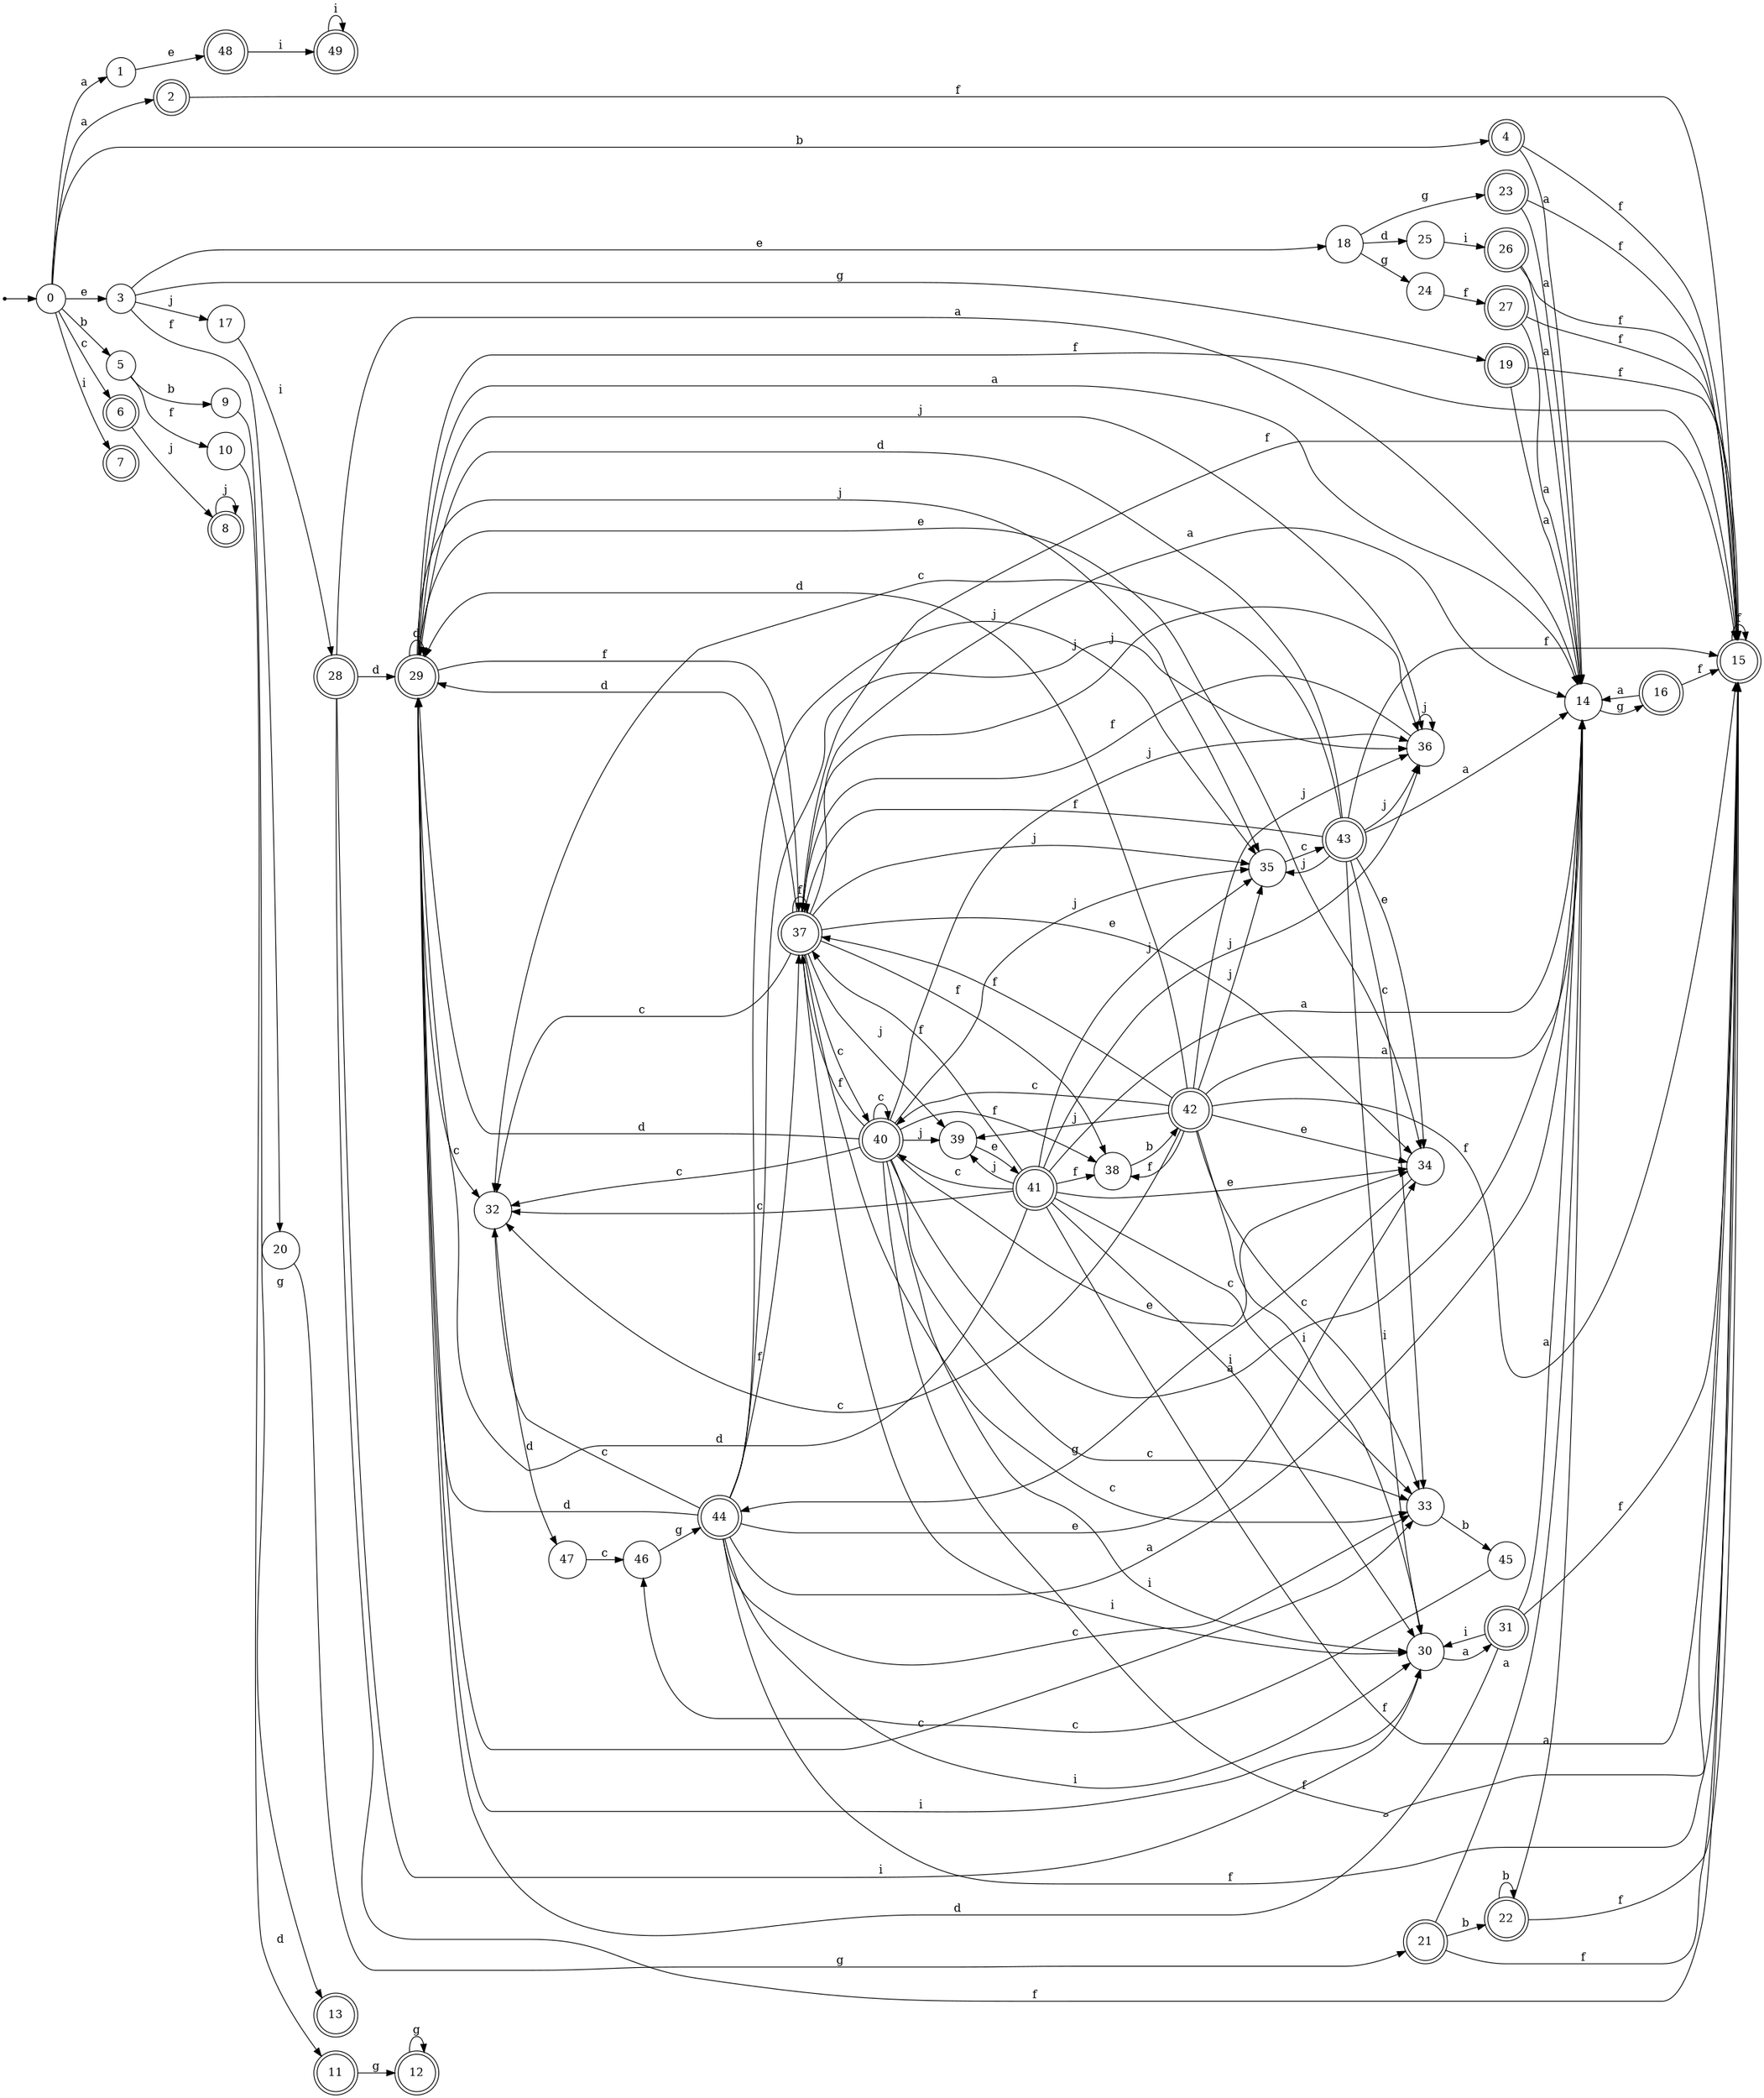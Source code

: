 digraph finite_state_machine {
rankdir=LR;
size="20,20";
node [shape = point]; "dummy0"
node [shape = circle]; "0";
"dummy0" -> "0";
node [shape = circle]; "1";
node [shape = doublecircle]; "2";node [shape = circle]; "3";
node [shape = doublecircle]; "4";node [shape = circle]; "5";
node [shape = doublecircle]; "6";node [shape = doublecircle]; "7";node [shape = doublecircle]; "8";node [shape = circle]; "9";
node [shape = circle]; "10";
node [shape = doublecircle]; "11";node [shape = doublecircle]; "12";node [shape = doublecircle]; "13";node [shape = circle]; "14";
node [shape = doublecircle]; "15";node [shape = doublecircle]; "16";node [shape = circle]; "17";
node [shape = circle]; "18";
node [shape = doublecircle]; "19";node [shape = circle]; "20";
node [shape = doublecircle]; "21";node [shape = doublecircle]; "22";node [shape = doublecircle]; "23";node [shape = circle]; "24";
node [shape = circle]; "25";
node [shape = doublecircle]; "26";node [shape = doublecircle]; "27";node [shape = doublecircle]; "28";node [shape = doublecircle]; "29";node [shape = circle]; "30";
node [shape = doublecircle]; "31";node [shape = circle]; "32";
node [shape = circle]; "33";
node [shape = circle]; "34";
node [shape = circle]; "35";
node [shape = circle]; "36";
node [shape = doublecircle]; "37";node [shape = circle]; "38";
node [shape = circle]; "39";
node [shape = doublecircle]; "40";node [shape = doublecircle]; "41";node [shape = doublecircle]; "42";node [shape = doublecircle]; "43";node [shape = doublecircle]; "44";node [shape = circle]; "45";
node [shape = circle]; "46";
node [shape = circle]; "47";
node [shape = doublecircle]; "48";node [shape = doublecircle]; "49";"0" -> "1" [label = "a"];
 "0" -> "2" [label = "a"];
 "0" -> "3" [label = "e"];
 "0" -> "4" [label = "b"];
 "0" -> "5" [label = "b"];
 "0" -> "6" [label = "c"];
 "0" -> "7" [label = "i"];
 "6" -> "8" [label = "j"];
 "8" -> "8" [label = "j"];
 "5" -> "9" [label = "b"];
 "5" -> "10" [label = "f"];
 "10" -> "11" [label = "d"];
 "11" -> "12" [label = "g"];
 "12" -> "12" [label = "g"];
 "9" -> "13" [label = "g"];
 "4" -> "14" [label = "a"];
 "4" -> "15" [label = "f"];
 "15" -> "15" [label = "f"];
 "14" -> "16" [label = "g"];
 "16" -> "14" [label = "a"];
 "16" -> "15" [label = "f"];
 "3" -> "17" [label = "j"];
 "3" -> "18" [label = "e"];
 "3" -> "19" [label = "g"];
 "3" -> "20" [label = "f"];
 "20" -> "21" [label = "g"];
 "21" -> "22" [label = "b"];
 "21" -> "14" [label = "a"];
 "21" -> "15" [label = "f"];
 "22" -> "22" [label = "b"];
 "22" -> "14" [label = "a"];
 "22" -> "15" [label = "f"];
 "19" -> "14" [label = "a"];
 "19" -> "15" [label = "f"];
 "18" -> "24" [label = "g"];
 "18" -> "23" [label = "g"];
 "18" -> "25" [label = "d"];
 "25" -> "26" [label = "i"];
 "26" -> "14" [label = "a"];
 "26" -> "15" [label = "f"];
 "24" -> "27" [label = "f"];
 "27" -> "14" [label = "a"];
 "27" -> "15" [label = "f"];
 "23" -> "14" [label = "a"];
 "23" -> "15" [label = "f"];
 "17" -> "28" [label = "i"];
 "28" -> "29" [label = "d"];
 "28" -> "30" [label = "i"];
 "28" -> "14" [label = "a"];
 "28" -> "15" [label = "f"];
 "30" -> "31" [label = "a"];
 "31" -> "30" [label = "i"];
 "31" -> "29" [label = "d"];
 "31" -> "14" [label = "a"];
 "31" -> "15" [label = "f"];
 "29" -> "29" [label = "d"];
 "29" -> "32" [label = "c"];
 "29" -> "33" [label = "c"];
 "29" -> "34" [label = "e"];
 "29" -> "35" [label = "j"];
 "29" -> "36" [label = "j"];
 "29" -> "37" [label = "f"];
 "29" -> "15" [label = "f"];
 "29" -> "30" [label = "i"];
 "29" -> "14" [label = "a"];
 "37" -> "37" [label = "f"];
 "37" -> "38" [label = "f"];
 "37" -> "15" [label = "f"];
 "37" -> "35" [label = "j"];
 "37" -> "36" [label = "j"];
 "37" -> "39" [label = "j"];
 "37" -> "40" [label = "c"];
 "37" -> "33" [label = "c"];
 "37" -> "32" [label = "c"];
 "37" -> "34" [label = "e"];
 "37" -> "29" [label = "d"];
 "37" -> "30" [label = "i"];
 "37" -> "14" [label = "a"];
 "40" -> "40" [label = "c"];
 "40" -> "33" [label = "c"];
 "40" -> "32" [label = "c"];
 "40" -> "37" [label = "f"];
 "40" -> "38" [label = "f"];
 "40" -> "15" [label = "f"];
 "40" -> "35" [label = "j"];
 "40" -> "36" [label = "j"];
 "40" -> "39" [label = "j"];
 "40" -> "34" [label = "e"];
 "40" -> "29" [label = "d"];
 "40" -> "30" [label = "i"];
 "40" -> "14" [label = "a"];
 "39" -> "41" [label = "e"];
 "41" -> "35" [label = "j"];
 "41" -> "36" [label = "j"];
 "41" -> "39" [label = "j"];
 "41" -> "37" [label = "f"];
 "41" -> "38" [label = "f"];
 "41" -> "15" [label = "f"];
 "41" -> "40" [label = "c"];
 "41" -> "33" [label = "c"];
 "41" -> "32" [label = "c"];
 "41" -> "34" [label = "e"];
 "41" -> "29" [label = "d"];
 "41" -> "30" [label = "i"];
 "41" -> "14" [label = "a"];
 "38" -> "42" [label = "b"];
 "42" -> "37" [label = "f"];
 "42" -> "38" [label = "f"];
 "42" -> "15" [label = "f"];
 "42" -> "35" [label = "j"];
 "42" -> "36" [label = "j"];
 "42" -> "39" [label = "j"];
 "42" -> "40" [label = "c"];
 "42" -> "33" [label = "c"];
 "42" -> "32" [label = "c"];
 "42" -> "34" [label = "e"];
 "42" -> "29" [label = "d"];
 "42" -> "30" [label = "i"];
 "42" -> "14" [label = "a"];
 "36" -> "36" [label = "j"];
 "36" -> "37" [label = "f"];
 "35" -> "43" [label = "c"];
 "43" -> "35" [label = "j"];
 "43" -> "36" [label = "j"];
 "43" -> "32" [label = "c"];
 "43" -> "33" [label = "c"];
 "43" -> "34" [label = "e"];
 "43" -> "37" [label = "f"];
 "43" -> "15" [label = "f"];
 "43" -> "29" [label = "d"];
 "43" -> "30" [label = "i"];
 "43" -> "14" [label = "a"];
 "34" -> "44" [label = "g"];
 "44" -> "32" [label = "c"];
 "44" -> "33" [label = "c"];
 "44" -> "34" [label = "e"];
 "44" -> "35" [label = "j"];
 "44" -> "36" [label = "j"];
 "44" -> "37" [label = "f"];
 "44" -> "15" [label = "f"];
 "44" -> "29" [label = "d"];
 "44" -> "30" [label = "i"];
 "44" -> "14" [label = "a"];
 "33" -> "45" [label = "b"];
 "45" -> "46" [label = "c"];
 "46" -> "44" [label = "g"];
 "32" -> "47" [label = "d"];
 "47" -> "46" [label = "c"];
 "2" -> "15" [label = "f"];
 "1" -> "48" [label = "e"];
 "48" -> "49" [label = "i"];
 "49" -> "49" [label = "i"];
 }

